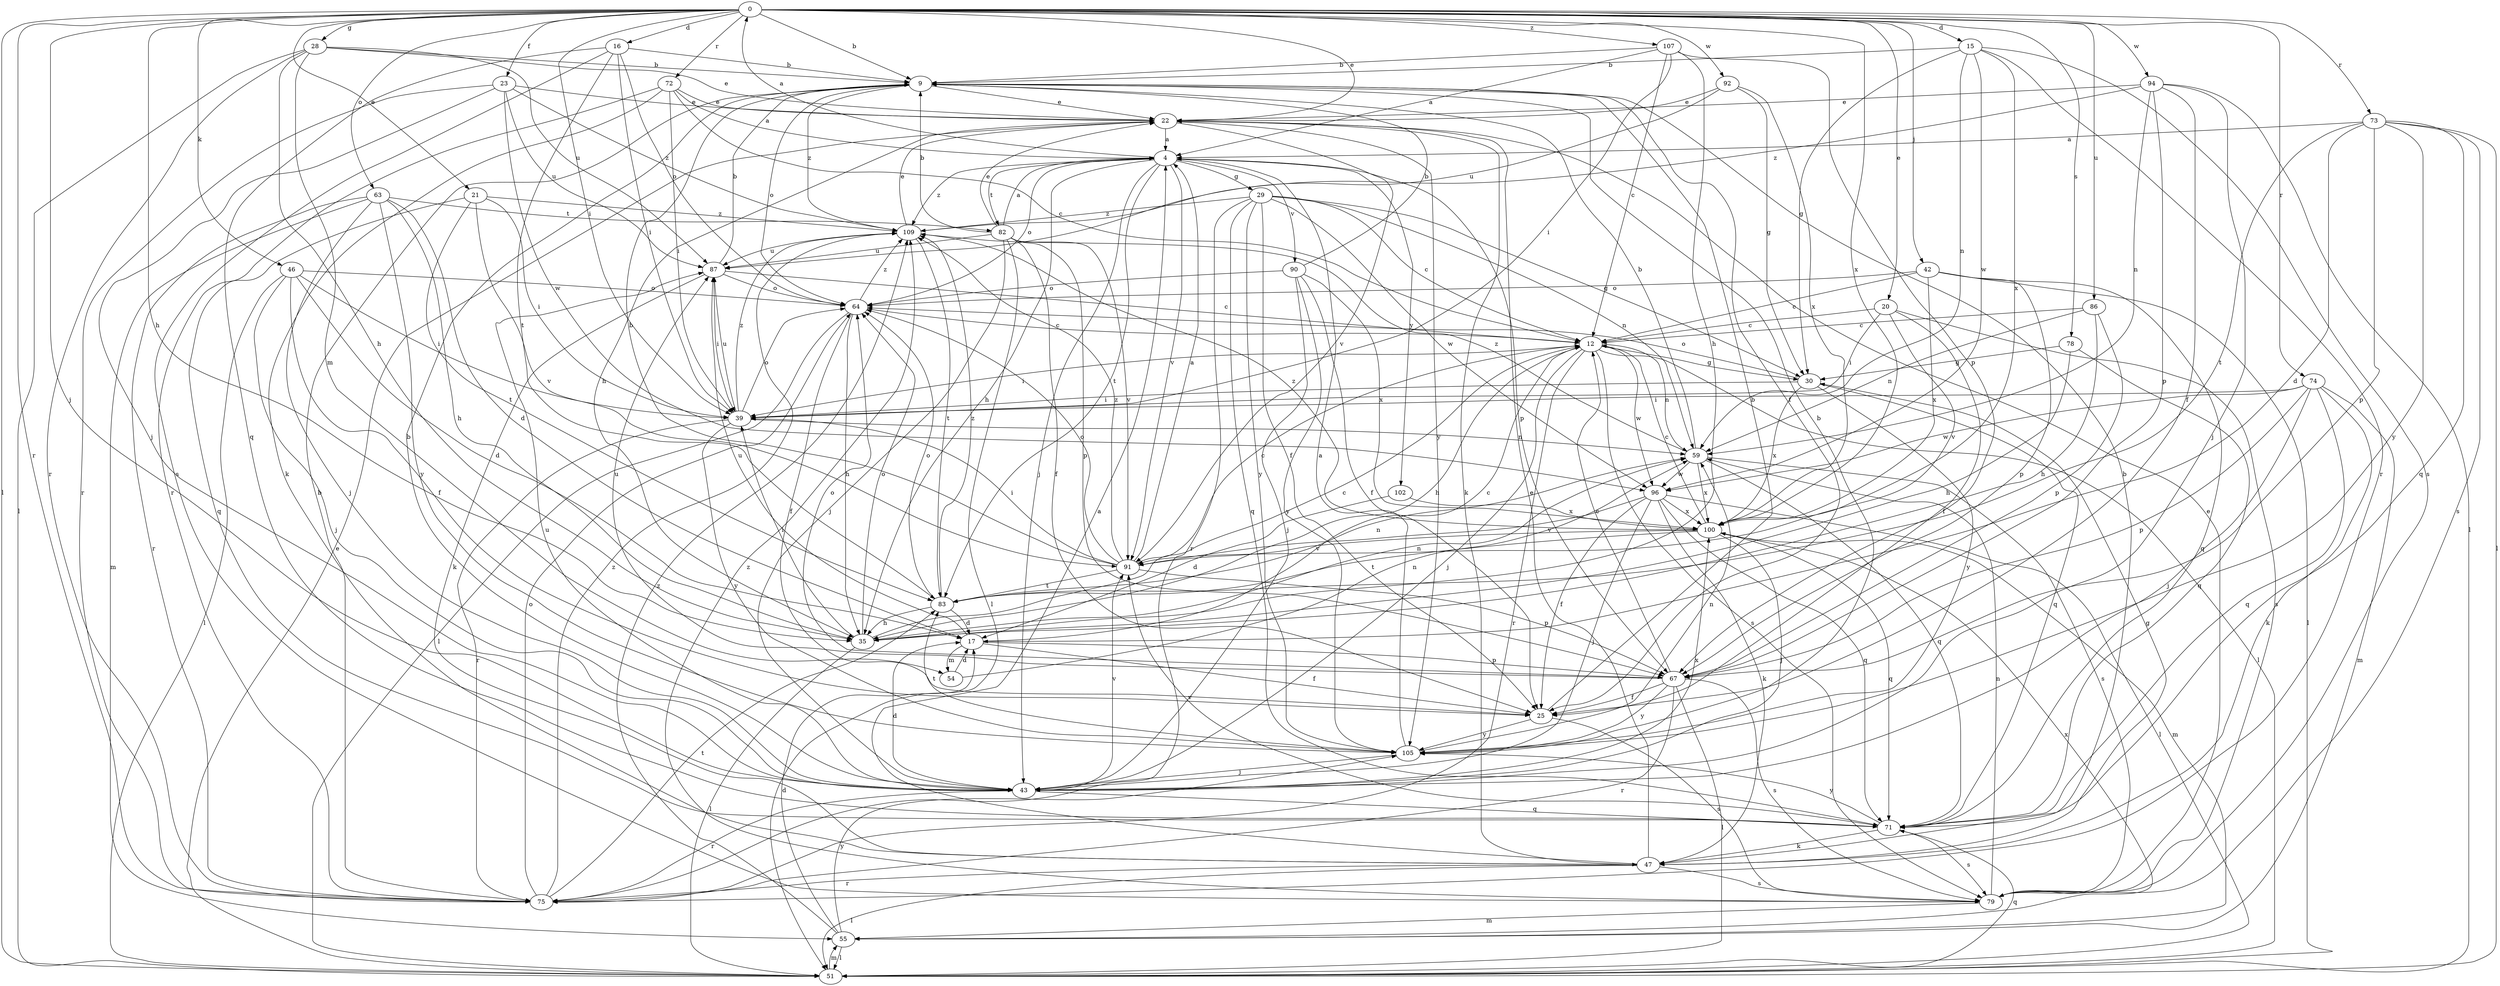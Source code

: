 strict digraph  {
0;
4;
9;
12;
15;
16;
17;
20;
21;
22;
23;
25;
28;
29;
30;
35;
39;
42;
43;
46;
47;
51;
54;
55;
59;
63;
64;
67;
71;
72;
73;
74;
75;
78;
79;
82;
83;
86;
87;
90;
91;
92;
94;
96;
100;
102;
105;
107;
109;
0 -> 9  [label=b];
0 -> 15  [label=d];
0 -> 16  [label=d];
0 -> 20  [label=e];
0 -> 21  [label=e];
0 -> 22  [label=e];
0 -> 23  [label=f];
0 -> 28  [label=g];
0 -> 35  [label=h];
0 -> 39  [label=i];
0 -> 42  [label=j];
0 -> 43  [label=j];
0 -> 46  [label=k];
0 -> 51  [label=l];
0 -> 63  [label=o];
0 -> 72  [label=r];
0 -> 73  [label=r];
0 -> 74  [label=r];
0 -> 75  [label=r];
0 -> 78  [label=s];
0 -> 86  [label=u];
0 -> 92  [label=w];
0 -> 94  [label=w];
0 -> 100  [label=x];
0 -> 107  [label=z];
4 -> 0  [label=a];
4 -> 29  [label=g];
4 -> 35  [label=h];
4 -> 43  [label=j];
4 -> 64  [label=o];
4 -> 67  [label=p];
4 -> 82  [label=t];
4 -> 83  [label=t];
4 -> 90  [label=v];
4 -> 91  [label=v];
4 -> 102  [label=y];
4 -> 109  [label=z];
9 -> 22  [label=e];
9 -> 25  [label=f];
9 -> 64  [label=o];
9 -> 109  [label=z];
12 -> 30  [label=g];
12 -> 35  [label=h];
12 -> 39  [label=i];
12 -> 43  [label=j];
12 -> 51  [label=l];
12 -> 59  [label=n];
12 -> 75  [label=r];
12 -> 79  [label=s];
12 -> 96  [label=w];
15 -> 9  [label=b];
15 -> 30  [label=g];
15 -> 59  [label=n];
15 -> 75  [label=r];
15 -> 79  [label=s];
15 -> 96  [label=w];
15 -> 100  [label=x];
16 -> 9  [label=b];
16 -> 39  [label=i];
16 -> 64  [label=o];
16 -> 71  [label=q];
16 -> 79  [label=s];
16 -> 83  [label=t];
17 -> 12  [label=c];
17 -> 25  [label=f];
17 -> 54  [label=m];
17 -> 67  [label=p];
17 -> 87  [label=u];
20 -> 12  [label=c];
20 -> 25  [label=f];
20 -> 39  [label=i];
20 -> 79  [label=s];
20 -> 91  [label=v];
21 -> 39  [label=i];
21 -> 71  [label=q];
21 -> 83  [label=t];
21 -> 91  [label=v];
21 -> 109  [label=z];
22 -> 4  [label=a];
22 -> 35  [label=h];
22 -> 47  [label=k];
22 -> 91  [label=v];
22 -> 105  [label=y];
23 -> 22  [label=e];
23 -> 43  [label=j];
23 -> 75  [label=r];
23 -> 87  [label=u];
23 -> 96  [label=w];
23 -> 109  [label=z];
25 -> 9  [label=b];
25 -> 79  [label=s];
25 -> 105  [label=y];
28 -> 9  [label=b];
28 -> 22  [label=e];
28 -> 35  [label=h];
28 -> 51  [label=l];
28 -> 54  [label=m];
28 -> 75  [label=r];
28 -> 87  [label=u];
29 -> 12  [label=c];
29 -> 25  [label=f];
29 -> 30  [label=g];
29 -> 59  [label=n];
29 -> 71  [label=q];
29 -> 75  [label=r];
29 -> 96  [label=w];
29 -> 105  [label=y];
29 -> 109  [label=z];
30 -> 39  [label=i];
30 -> 64  [label=o];
30 -> 71  [label=q];
30 -> 100  [label=x];
30 -> 105  [label=y];
35 -> 12  [label=c];
35 -> 39  [label=i];
35 -> 51  [label=l];
35 -> 59  [label=n];
35 -> 64  [label=o];
39 -> 59  [label=n];
39 -> 64  [label=o];
39 -> 75  [label=r];
39 -> 87  [label=u];
39 -> 105  [label=y];
39 -> 109  [label=z];
42 -> 12  [label=c];
42 -> 51  [label=l];
42 -> 64  [label=o];
42 -> 67  [label=p];
42 -> 71  [label=q];
42 -> 100  [label=x];
43 -> 9  [label=b];
43 -> 17  [label=d];
43 -> 71  [label=q];
43 -> 75  [label=r];
43 -> 87  [label=u];
43 -> 91  [label=v];
43 -> 100  [label=x];
46 -> 17  [label=d];
46 -> 25  [label=f];
46 -> 39  [label=i];
46 -> 43  [label=j];
46 -> 51  [label=l];
46 -> 64  [label=o];
47 -> 4  [label=a];
47 -> 9  [label=b];
47 -> 22  [label=e];
47 -> 30  [label=g];
47 -> 51  [label=l];
47 -> 75  [label=r];
47 -> 79  [label=s];
51 -> 22  [label=e];
51 -> 55  [label=m];
51 -> 71  [label=q];
54 -> 17  [label=d];
54 -> 59  [label=n];
55 -> 17  [label=d];
55 -> 51  [label=l];
55 -> 100  [label=x];
55 -> 105  [label=y];
55 -> 109  [label=z];
59 -> 9  [label=b];
59 -> 71  [label=q];
59 -> 79  [label=s];
59 -> 96  [label=w];
59 -> 100  [label=x];
59 -> 109  [label=z];
63 -> 17  [label=d];
63 -> 35  [label=h];
63 -> 43  [label=j];
63 -> 55  [label=m];
63 -> 75  [label=r];
63 -> 105  [label=y];
63 -> 82  [label=t];
64 -> 12  [label=c];
64 -> 25  [label=f];
64 -> 35  [label=h];
64 -> 51  [label=l];
64 -> 109  [label=z];
67 -> 12  [label=c];
67 -> 25  [label=f];
67 -> 51  [label=l];
67 -> 64  [label=o];
67 -> 75  [label=r];
67 -> 79  [label=s];
67 -> 87  [label=u];
67 -> 105  [label=y];
71 -> 47  [label=k];
71 -> 79  [label=s];
71 -> 91  [label=v];
71 -> 105  [label=y];
72 -> 4  [label=a];
72 -> 12  [label=c];
72 -> 22  [label=e];
72 -> 39  [label=i];
72 -> 47  [label=k];
72 -> 75  [label=r];
73 -> 4  [label=a];
73 -> 17  [label=d];
73 -> 51  [label=l];
73 -> 67  [label=p];
73 -> 71  [label=q];
73 -> 79  [label=s];
73 -> 83  [label=t];
73 -> 105  [label=y];
74 -> 39  [label=i];
74 -> 43  [label=j];
74 -> 47  [label=k];
74 -> 55  [label=m];
74 -> 67  [label=p];
74 -> 71  [label=q];
74 -> 96  [label=w];
75 -> 9  [label=b];
75 -> 64  [label=o];
75 -> 83  [label=t];
75 -> 109  [label=z];
78 -> 30  [label=g];
78 -> 35  [label=h];
78 -> 71  [label=q];
79 -> 22  [label=e];
79 -> 55  [label=m];
79 -> 59  [label=n];
79 -> 109  [label=z];
82 -> 4  [label=a];
82 -> 9  [label=b];
82 -> 22  [label=e];
82 -> 25  [label=f];
82 -> 43  [label=j];
82 -> 51  [label=l];
82 -> 67  [label=p];
82 -> 87  [label=u];
82 -> 91  [label=v];
83 -> 17  [label=d];
83 -> 35  [label=h];
83 -> 59  [label=n];
83 -> 64  [label=o];
83 -> 109  [label=z];
86 -> 12  [label=c];
86 -> 35  [label=h];
86 -> 59  [label=n];
86 -> 67  [label=p];
87 -> 9  [label=b];
87 -> 12  [label=c];
87 -> 39  [label=i];
87 -> 47  [label=k];
87 -> 64  [label=o];
90 -> 9  [label=b];
90 -> 25  [label=f];
90 -> 43  [label=j];
90 -> 64  [label=o];
90 -> 100  [label=x];
90 -> 105  [label=y];
91 -> 4  [label=a];
91 -> 9  [label=b];
91 -> 12  [label=c];
91 -> 39  [label=i];
91 -> 64  [label=o];
91 -> 67  [label=p];
91 -> 83  [label=t];
91 -> 109  [label=z];
92 -> 22  [label=e];
92 -> 30  [label=g];
92 -> 87  [label=u];
92 -> 100  [label=x];
94 -> 22  [label=e];
94 -> 25  [label=f];
94 -> 43  [label=j];
94 -> 51  [label=l];
94 -> 59  [label=n];
94 -> 67  [label=p];
94 -> 109  [label=z];
96 -> 25  [label=f];
96 -> 43  [label=j];
96 -> 47  [label=k];
96 -> 51  [label=l];
96 -> 71  [label=q];
96 -> 91  [label=v];
96 -> 100  [label=x];
100 -> 12  [label=c];
100 -> 43  [label=j];
100 -> 55  [label=m];
100 -> 71  [label=q];
100 -> 83  [label=t];
100 -> 91  [label=v];
100 -> 109  [label=z];
102 -> 17  [label=d];
102 -> 100  [label=x];
105 -> 4  [label=a];
105 -> 9  [label=b];
105 -> 43  [label=j];
105 -> 59  [label=n];
105 -> 83  [label=t];
107 -> 4  [label=a];
107 -> 9  [label=b];
107 -> 12  [label=c];
107 -> 35  [label=h];
107 -> 39  [label=i];
107 -> 67  [label=p];
109 -> 22  [label=e];
109 -> 83  [label=t];
109 -> 87  [label=u];
}
